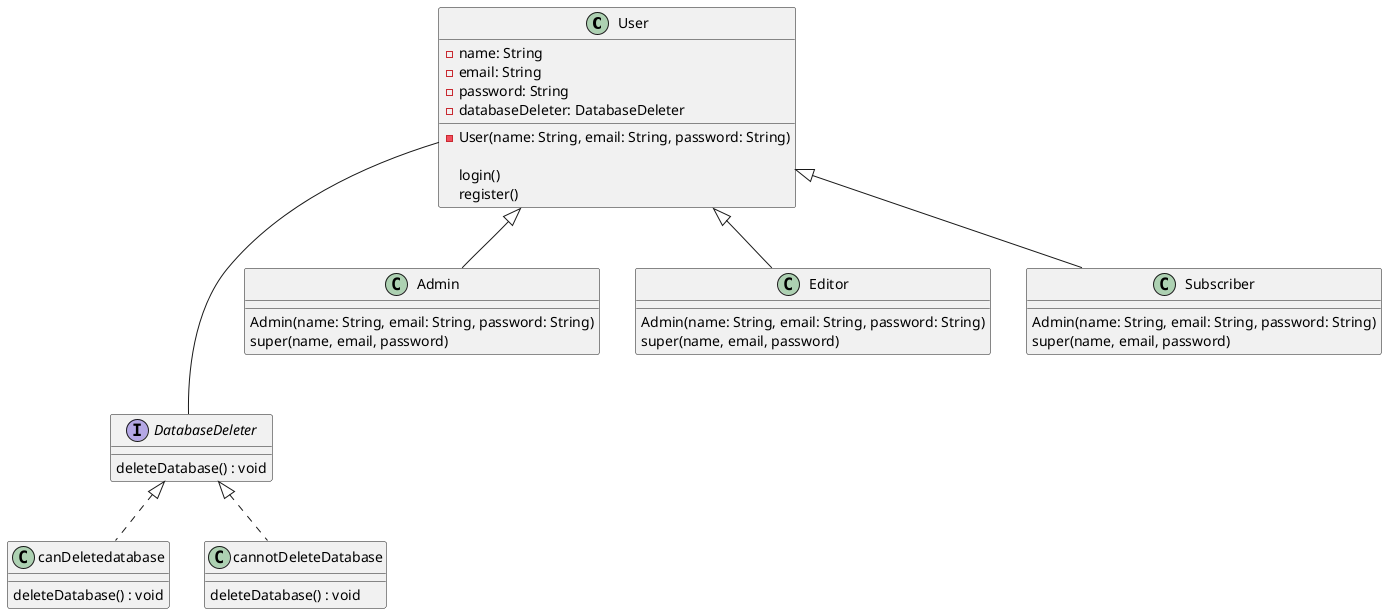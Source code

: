 @startuml
User --- DatabaseDeleter

class User{
-name: String
-email: String
-password: String
-databaseDeleter: DatabaseDeleter
-User(name: String, email: String, password: String)

login()
register()
}

class Admin extends User {
    Admin(name: String, email: String, password: String)
    super(name, email, password)
}
class Editor extends User {
    Admin(name: String, email: String, password: String)
    super(name, email, password)
}
class Subscriber extends User {
    Admin(name: String, email: String, password: String)
    super(name, email, password)
}

interface DatabaseDeleter{
    deleteDatabase() : void
}

class canDeletedatabase implements DatabaseDeleter {
    deleteDatabase() : void
}

class cannotDeleteDatabase implements DatabaseDeleter {
    deleteDatabase() : void
}
@enduml